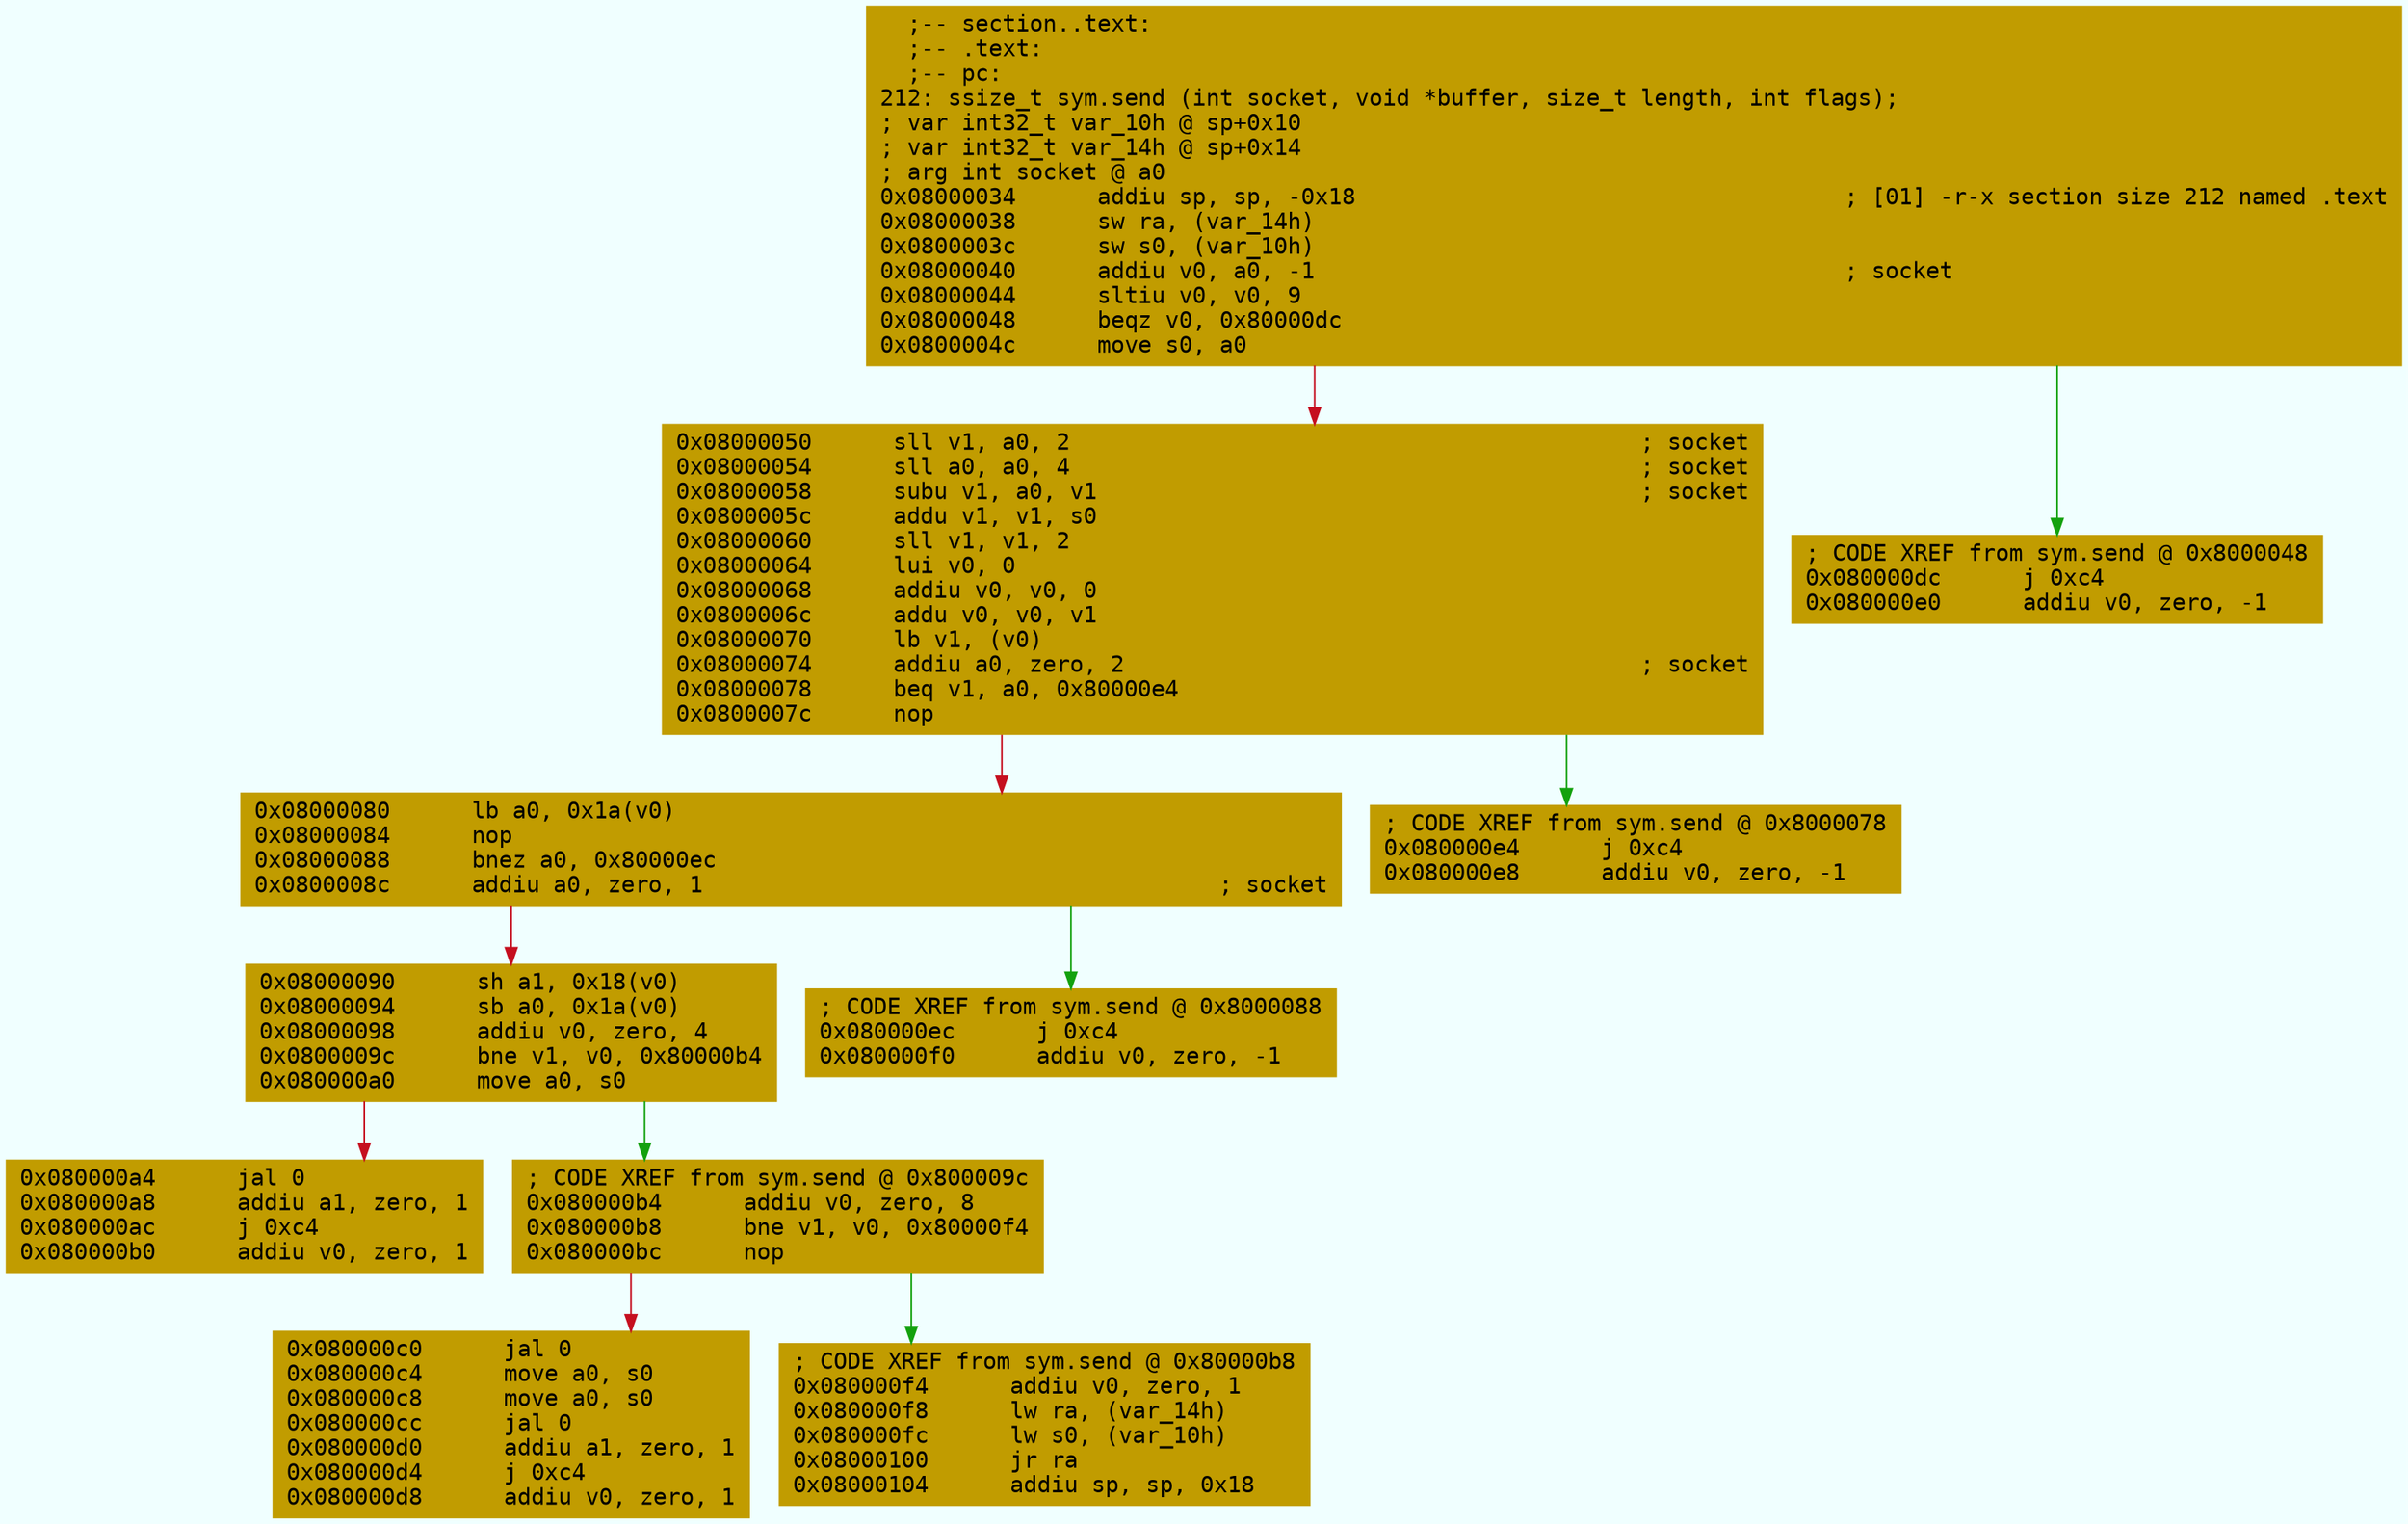 digraph code {
	graph [bgcolor=azure fontsize=8 fontname="Courier" splines="ortho"];
	node [fillcolor=gray style=filled shape=box];
	edge [arrowhead="normal"];
	"0x08000034" [URL="sym.send/0x08000034", fillcolor="#c19c00",color="#c19c00", fontname="Courier",label="  ;-- section..text:\l  ;-- .text:\l  ;-- pc:\l212: ssize_t sym.send (int socket, void *buffer, size_t length, int flags);\l; var int32_t var_10h @ sp+0x10\l; var int32_t var_14h @ sp+0x14\l; arg int socket @ a0\l0x08000034      addiu sp, sp, -0x18                                    ; [01] -r-x section size 212 named .text\l0x08000038      sw ra, (var_14h)\l0x0800003c      sw s0, (var_10h)\l0x08000040      addiu v0, a0, -1                                       ; socket\l0x08000044      sltiu v0, v0, 9\l0x08000048      beqz v0, 0x80000dc\l0x0800004c      move s0, a0\l"]
	"0x08000050" [URL="sym.send/0x08000050", fillcolor="#c19c00",color="#c19c00", fontname="Courier",label="0x08000050      sll v1, a0, 2                                          ; socket\l0x08000054      sll a0, a0, 4                                          ; socket\l0x08000058      subu v1, a0, v1                                        ; socket\l0x0800005c      addu v1, v1, s0\l0x08000060      sll v1, v1, 2\l0x08000064      lui v0, 0\l0x08000068      addiu v0, v0, 0\l0x0800006c      addu v0, v0, v1\l0x08000070      lb v1, (v0)\l0x08000074      addiu a0, zero, 2                                      ; socket\l0x08000078      beq v1, a0, 0x80000e4\l0x0800007c      nop\l"]
	"0x08000080" [URL="sym.send/0x08000080", fillcolor="#c19c00",color="#c19c00", fontname="Courier",label="0x08000080      lb a0, 0x1a(v0)\l0x08000084      nop\l0x08000088      bnez a0, 0x80000ec\l0x0800008c      addiu a0, zero, 1                                      ; socket\l"]
	"0x08000090" [URL="sym.send/0x08000090", fillcolor="#c19c00",color="#c19c00", fontname="Courier",label="0x08000090      sh a1, 0x18(v0)\l0x08000094      sb a0, 0x1a(v0)\l0x08000098      addiu v0, zero, 4\l0x0800009c      bne v1, v0, 0x80000b4\l0x080000a0      move a0, s0\l"]
	"0x080000a4" [URL="sym.send/0x080000a4", fillcolor="#c19c00",color="#c19c00", fontname="Courier",label="0x080000a4      jal 0\l0x080000a8      addiu a1, zero, 1\l0x080000ac      j 0xc4\l0x080000b0      addiu v0, zero, 1\l"]
	"0x080000b4" [URL="sym.send/0x080000b4", fillcolor="#c19c00",color="#c19c00", fontname="Courier",label="; CODE XREF from sym.send @ 0x800009c\l0x080000b4      addiu v0, zero, 8\l0x080000b8      bne v1, v0, 0x80000f4\l0x080000bc      nop\l"]
	"0x080000c0" [URL="sym.send/0x080000c0", fillcolor="#c19c00",color="#c19c00", fontname="Courier",label="0x080000c0      jal 0\l0x080000c4      move a0, s0\l0x080000c8      move a0, s0\l0x080000cc      jal 0\l0x080000d0      addiu a1, zero, 1\l0x080000d4      j 0xc4\l0x080000d8      addiu v0, zero, 1\l"]
	"0x080000dc" [URL="sym.send/0x080000dc", fillcolor="#c19c00",color="#c19c00", fontname="Courier",label="; CODE XREF from sym.send @ 0x8000048\l0x080000dc      j 0xc4\l0x080000e0      addiu v0, zero, -1\l"]
	"0x080000e4" [URL="sym.send/0x080000e4", fillcolor="#c19c00",color="#c19c00", fontname="Courier",label="; CODE XREF from sym.send @ 0x8000078\l0x080000e4      j 0xc4\l0x080000e8      addiu v0, zero, -1\l"]
	"0x080000ec" [URL="sym.send/0x080000ec", fillcolor="#c19c00",color="#c19c00", fontname="Courier",label="; CODE XREF from sym.send @ 0x8000088\l0x080000ec      j 0xc4\l0x080000f0      addiu v0, zero, -1\l"]
	"0x080000f4" [URL="sym.send/0x080000f4", fillcolor="#c19c00",color="#c19c00", fontname="Courier",label="; CODE XREF from sym.send @ 0x80000b8\l0x080000f4      addiu v0, zero, 1\l0x080000f8      lw ra, (var_14h)\l0x080000fc      lw s0, (var_10h)\l0x08000100      jr ra\l0x08000104      addiu sp, sp, 0x18\l"]
        "0x08000034" -> "0x080000dc" [color="#13a10e"];
        "0x08000034" -> "0x08000050" [color="#c50f1f"];
        "0x08000050" -> "0x080000e4" [color="#13a10e"];
        "0x08000050" -> "0x08000080" [color="#c50f1f"];
        "0x08000080" -> "0x080000ec" [color="#13a10e"];
        "0x08000080" -> "0x08000090" [color="#c50f1f"];
        "0x08000090" -> "0x080000b4" [color="#13a10e"];
        "0x08000090" -> "0x080000a4" [color="#c50f1f"];
        "0x080000b4" -> "0x080000f4" [color="#13a10e"];
        "0x080000b4" -> "0x080000c0" [color="#c50f1f"];
}
